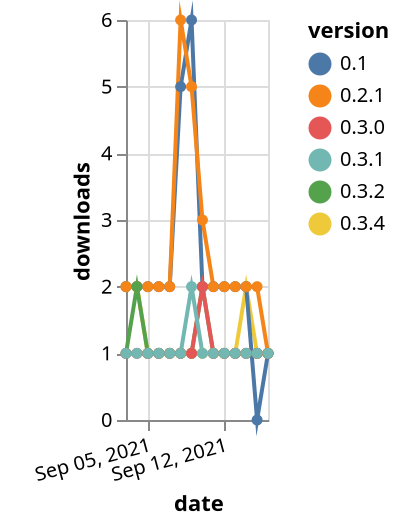 {"$schema": "https://vega.github.io/schema/vega-lite/v5.json", "description": "A simple bar chart with embedded data.", "data": {"values": [{"date": "2021-09-03", "total": 156, "delta": 2, "version": "0.3.4"}, {"date": "2021-09-04", "total": 158, "delta": 2, "version": "0.3.4"}, {"date": "2021-09-05", "total": 159, "delta": 1, "version": "0.3.4"}, {"date": "2021-09-06", "total": 160, "delta": 1, "version": "0.3.4"}, {"date": "2021-09-07", "total": 161, "delta": 1, "version": "0.3.4"}, {"date": "2021-09-08", "total": 162, "delta": 1, "version": "0.3.4"}, {"date": "2021-09-09", "total": 163, "delta": 1, "version": "0.3.4"}, {"date": "2021-09-10", "total": 164, "delta": 1, "version": "0.3.4"}, {"date": "2021-09-11", "total": 165, "delta": 1, "version": "0.3.4"}, {"date": "2021-09-12", "total": 166, "delta": 1, "version": "0.3.4"}, {"date": "2021-09-13", "total": 167, "delta": 1, "version": "0.3.4"}, {"date": "2021-09-14", "total": 169, "delta": 2, "version": "0.3.4"}, {"date": "2021-09-15", "total": 170, "delta": 1, "version": "0.3.4"}, {"date": "2021-09-16", "total": 171, "delta": 1, "version": "0.3.4"}, {"date": "2021-09-03", "total": 3156, "delta": 2, "version": "0.1"}, {"date": "2021-09-04", "total": 3158, "delta": 2, "version": "0.1"}, {"date": "2021-09-05", "total": 3160, "delta": 2, "version": "0.1"}, {"date": "2021-09-06", "total": 3162, "delta": 2, "version": "0.1"}, {"date": "2021-09-07", "total": 3164, "delta": 2, "version": "0.1"}, {"date": "2021-09-08", "total": 3169, "delta": 5, "version": "0.1"}, {"date": "2021-09-09", "total": 3175, "delta": 6, "version": "0.1"}, {"date": "2021-09-10", "total": 3177, "delta": 2, "version": "0.1"}, {"date": "2021-09-11", "total": 3179, "delta": 2, "version": "0.1"}, {"date": "2021-09-12", "total": 3181, "delta": 2, "version": "0.1"}, {"date": "2021-09-13", "total": 3183, "delta": 2, "version": "0.1"}, {"date": "2021-09-14", "total": 3185, "delta": 2, "version": "0.1"}, {"date": "2021-09-15", "total": 3185, "delta": 0, "version": "0.1"}, {"date": "2021-09-16", "total": 3186, "delta": 1, "version": "0.1"}, {"date": "2021-09-03", "total": 3325, "delta": 2, "version": "0.2.1"}, {"date": "2021-09-04", "total": 3327, "delta": 2, "version": "0.2.1"}, {"date": "2021-09-05", "total": 3329, "delta": 2, "version": "0.2.1"}, {"date": "2021-09-06", "total": 3331, "delta": 2, "version": "0.2.1"}, {"date": "2021-09-07", "total": 3333, "delta": 2, "version": "0.2.1"}, {"date": "2021-09-08", "total": 3339, "delta": 6, "version": "0.2.1"}, {"date": "2021-09-09", "total": 3344, "delta": 5, "version": "0.2.1"}, {"date": "2021-09-10", "total": 3347, "delta": 3, "version": "0.2.1"}, {"date": "2021-09-11", "total": 3349, "delta": 2, "version": "0.2.1"}, {"date": "2021-09-12", "total": 3351, "delta": 2, "version": "0.2.1"}, {"date": "2021-09-13", "total": 3353, "delta": 2, "version": "0.2.1"}, {"date": "2021-09-14", "total": 3355, "delta": 2, "version": "0.2.1"}, {"date": "2021-09-15", "total": 3357, "delta": 2, "version": "0.2.1"}, {"date": "2021-09-16", "total": 3358, "delta": 1, "version": "0.2.1"}, {"date": "2021-09-03", "total": 134, "delta": 1, "version": "0.3.2"}, {"date": "2021-09-04", "total": 136, "delta": 2, "version": "0.3.2"}, {"date": "2021-09-05", "total": 137, "delta": 1, "version": "0.3.2"}, {"date": "2021-09-06", "total": 138, "delta": 1, "version": "0.3.2"}, {"date": "2021-09-07", "total": 139, "delta": 1, "version": "0.3.2"}, {"date": "2021-09-08", "total": 140, "delta": 1, "version": "0.3.2"}, {"date": "2021-09-09", "total": 141, "delta": 1, "version": "0.3.2"}, {"date": "2021-09-10", "total": 143, "delta": 2, "version": "0.3.2"}, {"date": "2021-09-11", "total": 144, "delta": 1, "version": "0.3.2"}, {"date": "2021-09-12", "total": 145, "delta": 1, "version": "0.3.2"}, {"date": "2021-09-13", "total": 146, "delta": 1, "version": "0.3.2"}, {"date": "2021-09-14", "total": 147, "delta": 1, "version": "0.3.2"}, {"date": "2021-09-15", "total": 148, "delta": 1, "version": "0.3.2"}, {"date": "2021-09-16", "total": 149, "delta": 1, "version": "0.3.2"}, {"date": "2021-09-03", "total": 161, "delta": 1, "version": "0.3.0"}, {"date": "2021-09-04", "total": 162, "delta": 1, "version": "0.3.0"}, {"date": "2021-09-05", "total": 163, "delta": 1, "version": "0.3.0"}, {"date": "2021-09-06", "total": 164, "delta": 1, "version": "0.3.0"}, {"date": "2021-09-07", "total": 165, "delta": 1, "version": "0.3.0"}, {"date": "2021-09-08", "total": 166, "delta": 1, "version": "0.3.0"}, {"date": "2021-09-09", "total": 167, "delta": 1, "version": "0.3.0"}, {"date": "2021-09-10", "total": 169, "delta": 2, "version": "0.3.0"}, {"date": "2021-09-11", "total": 170, "delta": 1, "version": "0.3.0"}, {"date": "2021-09-12", "total": 171, "delta": 1, "version": "0.3.0"}, {"date": "2021-09-13", "total": 172, "delta": 1, "version": "0.3.0"}, {"date": "2021-09-14", "total": 173, "delta": 1, "version": "0.3.0"}, {"date": "2021-09-15", "total": 174, "delta": 1, "version": "0.3.0"}, {"date": "2021-09-16", "total": 175, "delta": 1, "version": "0.3.0"}, {"date": "2021-09-03", "total": 261, "delta": 1, "version": "0.3.1"}, {"date": "2021-09-04", "total": 262, "delta": 1, "version": "0.3.1"}, {"date": "2021-09-05", "total": 263, "delta": 1, "version": "0.3.1"}, {"date": "2021-09-06", "total": 264, "delta": 1, "version": "0.3.1"}, {"date": "2021-09-07", "total": 265, "delta": 1, "version": "0.3.1"}, {"date": "2021-09-08", "total": 266, "delta": 1, "version": "0.3.1"}, {"date": "2021-09-09", "total": 268, "delta": 2, "version": "0.3.1"}, {"date": "2021-09-10", "total": 269, "delta": 1, "version": "0.3.1"}, {"date": "2021-09-11", "total": 270, "delta": 1, "version": "0.3.1"}, {"date": "2021-09-12", "total": 271, "delta": 1, "version": "0.3.1"}, {"date": "2021-09-13", "total": 272, "delta": 1, "version": "0.3.1"}, {"date": "2021-09-14", "total": 273, "delta": 1, "version": "0.3.1"}, {"date": "2021-09-15", "total": 274, "delta": 1, "version": "0.3.1"}, {"date": "2021-09-16", "total": 275, "delta": 1, "version": "0.3.1"}]}, "width": "container", "mark": {"type": "line", "point": {"filled": true}}, "encoding": {"x": {"field": "date", "type": "temporal", "timeUnit": "yearmonthdate", "title": "date", "axis": {"labelAngle": -15}}, "y": {"field": "delta", "type": "quantitative", "title": "downloads"}, "color": {"field": "version", "type": "nominal"}, "tooltip": {"field": "delta"}}}